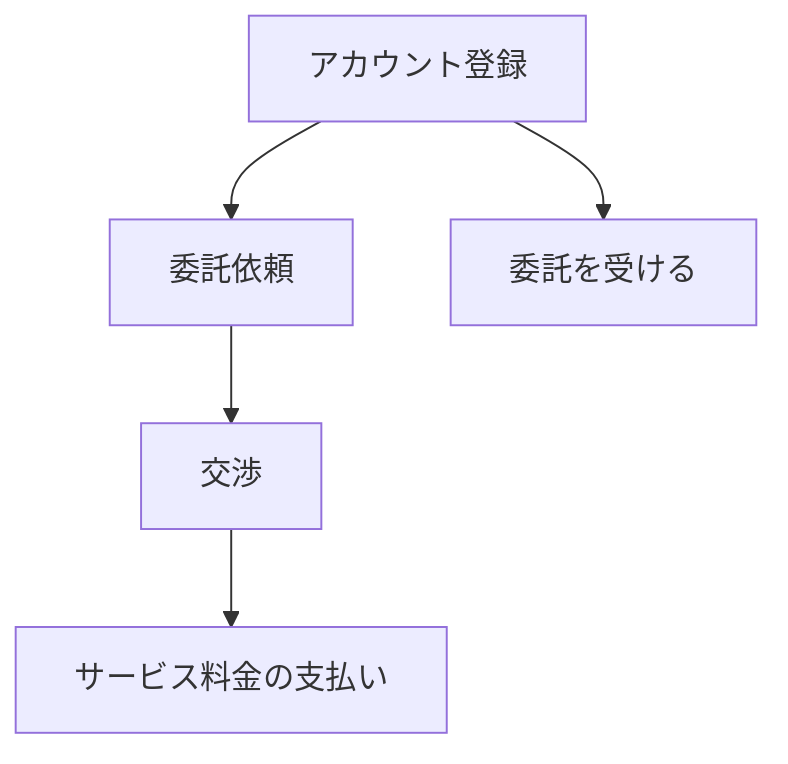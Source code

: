 flowchart TD
    A[アカウント登録] --> B[委託依頼] 
    A --> C[委託を受ける]
    B --> D[交渉]
    D --> E[サービス料金の支払い]